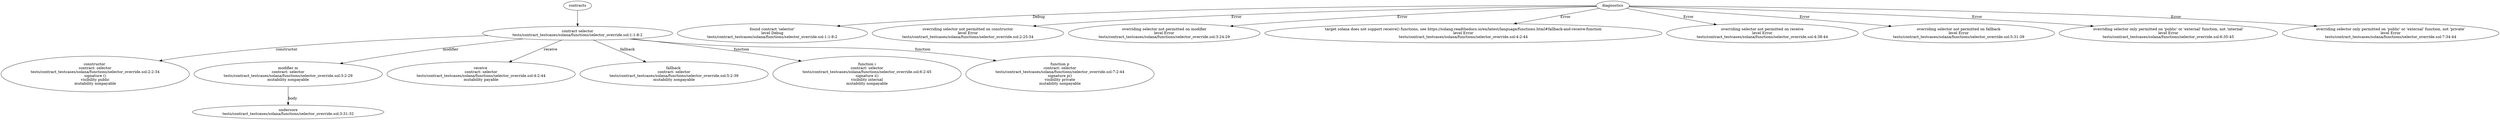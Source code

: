 strict digraph "tests/contract_testcases/solana/functions/selector_override.sol" {
	contract [label="contract selector\ntests/contract_testcases/solana/functions/selector_override.sol:1:1-8:2"]
	node_2 [label="constructor \ncontract: selector\ntests/contract_testcases/solana/functions/selector_override.sol:2:2-34\nsignature ()\nvisibility public\nmutability nonpayable"]
	m [label="modifier m\ncontract: selector\ntests/contract_testcases/solana/functions/selector_override.sol:3:2-29\nmutability nonpayable"]
	underscore [label="undersore\ntests/contract_testcases/solana/functions/selector_override.sol:3:31-32"]
	node_5 [label="receive \ncontract: selector\ntests/contract_testcases/solana/functions/selector_override.sol:4:2-44\nmutability payable"]
	node_6 [label="fallback \ncontract: selector\ntests/contract_testcases/solana/functions/selector_override.sol:5:2-39\nmutability nonpayable"]
	i [label="function i\ncontract: selector\ntests/contract_testcases/solana/functions/selector_override.sol:6:2-45\nsignature i()\nvisibility internal\nmutability nonpayable"]
	p [label="function p\ncontract: selector\ntests/contract_testcases/solana/functions/selector_override.sol:7:2-44\nsignature p()\nvisibility private\nmutability nonpayable"]
	diagnostic [label="found contract 'selector'\nlevel Debug\ntests/contract_testcases/solana/functions/selector_override.sol:1:1-8:2"]
	diagnostic_11 [label="overriding selector not permitted on constructor\nlevel Error\ntests/contract_testcases/solana/functions/selector_override.sol:2:25-34"]
	diagnostic_12 [label="overriding selector not permitted on modifier\nlevel Error\ntests/contract_testcases/solana/functions/selector_override.sol:3:24-29"]
	diagnostic_13 [label="target solana does not support receive() functions, see https://solang.readthedocs.io/en/latest/language/functions.html#fallback-and-receive-function\nlevel Error\ntests/contract_testcases/solana/functions/selector_override.sol:4:2-44"]
	diagnostic_14 [label="overriding selector not permitted on receive\nlevel Error\ntests/contract_testcases/solana/functions/selector_override.sol:4:38-44"]
	diagnostic_15 [label="overriding selector not permitted on fallback\nlevel Error\ntests/contract_testcases/solana/functions/selector_override.sol:5:31-39"]
	diagnostic_16 [label="overriding selector only permitted on 'public' or 'external' function, not 'internal'\nlevel Error\ntests/contract_testcases/solana/functions/selector_override.sol:6:35-45"]
	diagnostic_17 [label="overriding selector only permitted on 'public' or 'external' function, not 'private'\nlevel Error\ntests/contract_testcases/solana/functions/selector_override.sol:7:34-44"]
	contracts -> contract
	contract -> node_2 [label="constructor"]
	contract -> m [label="modifier"]
	m -> underscore [label="body"]
	contract -> node_5 [label="receive"]
	contract -> node_6 [label="fallback"]
	contract -> i [label="function"]
	contract -> p [label="function"]
	diagnostics -> diagnostic [label="Debug"]
	diagnostics -> diagnostic_11 [label="Error"]
	diagnostics -> diagnostic_12 [label="Error"]
	diagnostics -> diagnostic_13 [label="Error"]
	diagnostics -> diagnostic_14 [label="Error"]
	diagnostics -> diagnostic_15 [label="Error"]
	diagnostics -> diagnostic_16 [label="Error"]
	diagnostics -> diagnostic_17 [label="Error"]
}
